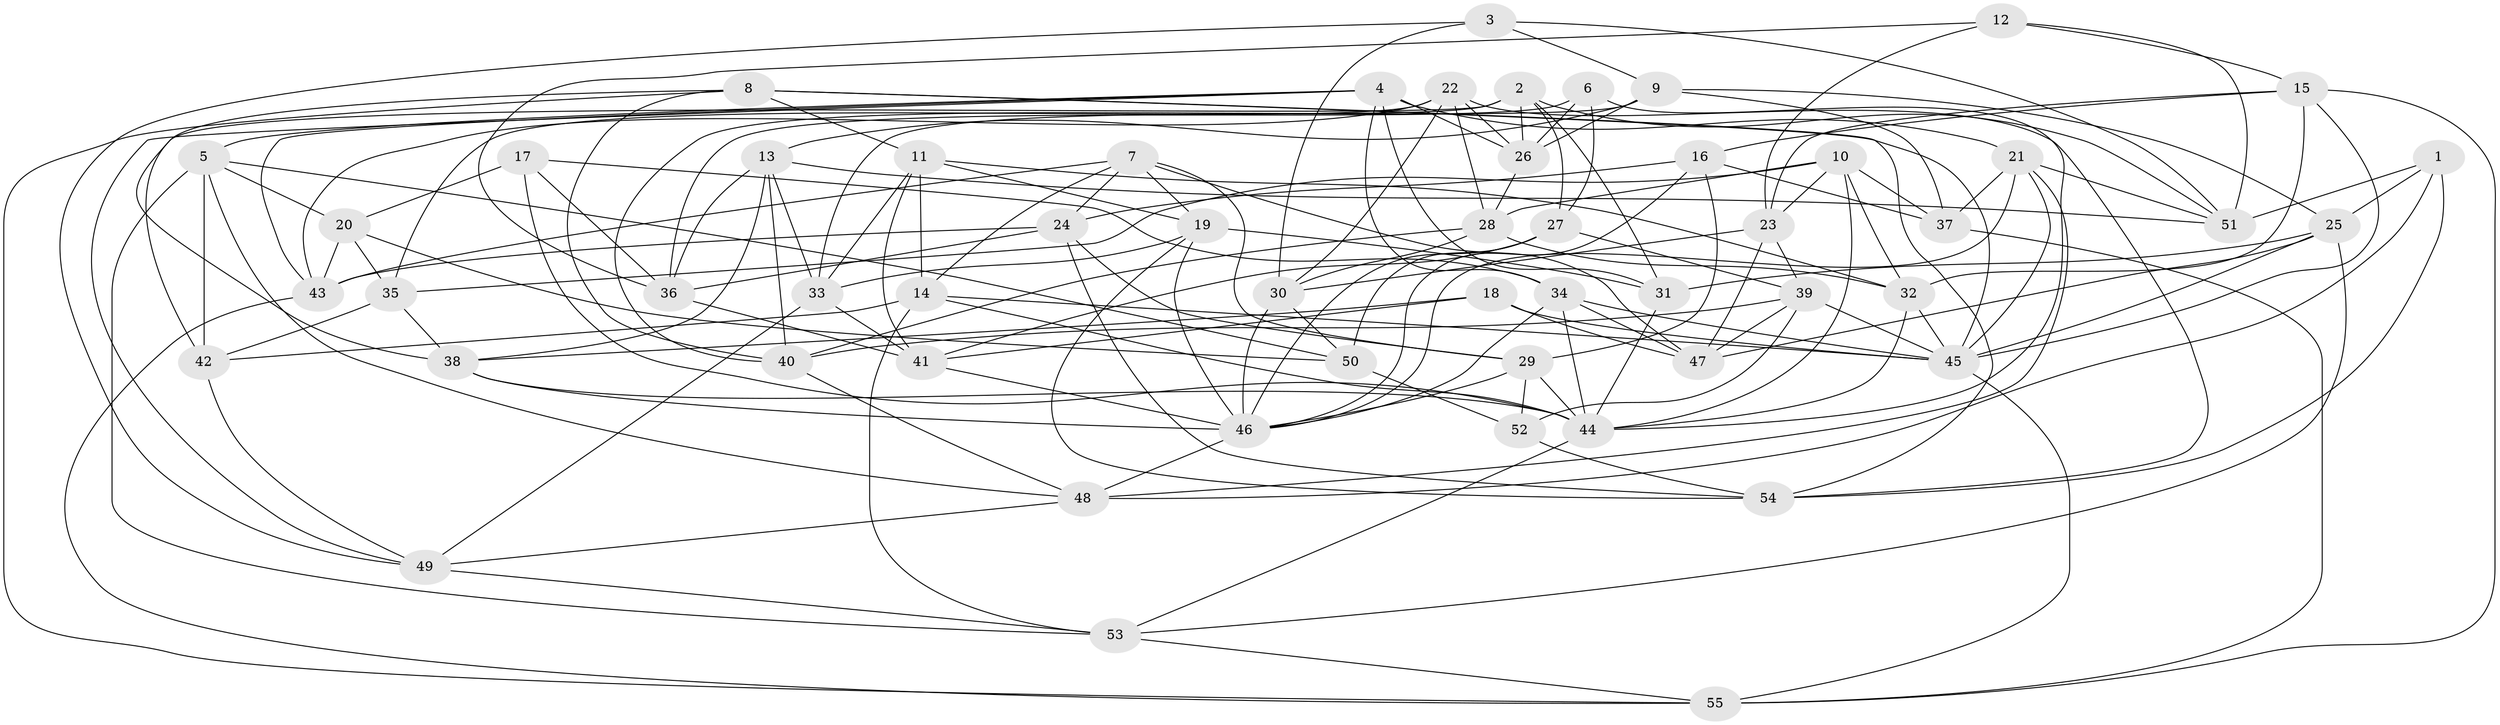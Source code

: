 // original degree distribution, {4: 1.0}
// Generated by graph-tools (version 1.1) at 2025/26/03/09/25 03:26:55]
// undirected, 55 vertices, 161 edges
graph export_dot {
graph [start="1"]
  node [color=gray90,style=filled];
  1;
  2;
  3;
  4;
  5;
  6;
  7;
  8;
  9;
  10;
  11;
  12;
  13;
  14;
  15;
  16;
  17;
  18;
  19;
  20;
  21;
  22;
  23;
  24;
  25;
  26;
  27;
  28;
  29;
  30;
  31;
  32;
  33;
  34;
  35;
  36;
  37;
  38;
  39;
  40;
  41;
  42;
  43;
  44;
  45;
  46;
  47;
  48;
  49;
  50;
  51;
  52;
  53;
  54;
  55;
  1 -- 25 [weight=1.0];
  1 -- 48 [weight=1.0];
  1 -- 51 [weight=1.0];
  1 -- 54 [weight=1.0];
  2 -- 26 [weight=1.0];
  2 -- 27 [weight=1.0];
  2 -- 31 [weight=1.0];
  2 -- 40 [weight=1.0];
  2 -- 42 [weight=1.0];
  2 -- 51 [weight=1.0];
  3 -- 9 [weight=1.0];
  3 -- 30 [weight=1.0];
  3 -- 49 [weight=1.0];
  3 -- 51 [weight=1.0];
  4 -- 5 [weight=1.0];
  4 -- 21 [weight=1.0];
  4 -- 26 [weight=1.0];
  4 -- 31 [weight=2.0];
  4 -- 34 [weight=1.0];
  4 -- 43 [weight=1.0];
  4 -- 49 [weight=1.0];
  5 -- 20 [weight=1.0];
  5 -- 42 [weight=1.0];
  5 -- 48 [weight=1.0];
  5 -- 50 [weight=1.0];
  5 -- 53 [weight=1.0];
  6 -- 26 [weight=1.0];
  6 -- 27 [weight=1.0];
  6 -- 36 [weight=1.0];
  6 -- 44 [weight=1.0];
  7 -- 14 [weight=1.0];
  7 -- 19 [weight=1.0];
  7 -- 24 [weight=1.0];
  7 -- 29 [weight=1.0];
  7 -- 43 [weight=1.0];
  7 -- 47 [weight=1.0];
  8 -- 11 [weight=1.0];
  8 -- 38 [weight=1.0];
  8 -- 40 [weight=1.0];
  8 -- 45 [weight=1.0];
  8 -- 54 [weight=1.0];
  8 -- 55 [weight=1.0];
  9 -- 13 [weight=1.0];
  9 -- 25 [weight=1.0];
  9 -- 26 [weight=1.0];
  9 -- 33 [weight=1.0];
  9 -- 37 [weight=1.0];
  10 -- 23 [weight=1.0];
  10 -- 28 [weight=1.0];
  10 -- 32 [weight=1.0];
  10 -- 35 [weight=1.0];
  10 -- 37 [weight=1.0];
  10 -- 44 [weight=1.0];
  11 -- 14 [weight=1.0];
  11 -- 19 [weight=1.0];
  11 -- 32 [weight=1.0];
  11 -- 33 [weight=1.0];
  11 -- 41 [weight=1.0];
  12 -- 15 [weight=1.0];
  12 -- 23 [weight=1.0];
  12 -- 36 [weight=1.0];
  12 -- 51 [weight=1.0];
  13 -- 33 [weight=1.0];
  13 -- 36 [weight=1.0];
  13 -- 38 [weight=1.0];
  13 -- 40 [weight=1.0];
  13 -- 51 [weight=1.0];
  14 -- 42 [weight=1.0];
  14 -- 44 [weight=1.0];
  14 -- 45 [weight=1.0];
  14 -- 53 [weight=1.0];
  15 -- 16 [weight=1.0];
  15 -- 23 [weight=1.0];
  15 -- 32 [weight=1.0];
  15 -- 45 [weight=1.0];
  15 -- 55 [weight=1.0];
  16 -- 24 [weight=1.0];
  16 -- 29 [weight=1.0];
  16 -- 37 [weight=2.0];
  16 -- 46 [weight=1.0];
  17 -- 20 [weight=1.0];
  17 -- 34 [weight=1.0];
  17 -- 36 [weight=1.0];
  17 -- 44 [weight=1.0];
  18 -- 38 [weight=1.0];
  18 -- 41 [weight=1.0];
  18 -- 45 [weight=1.0];
  18 -- 47 [weight=1.0];
  19 -- 31 [weight=1.0];
  19 -- 33 [weight=1.0];
  19 -- 46 [weight=1.0];
  19 -- 54 [weight=1.0];
  20 -- 35 [weight=1.0];
  20 -- 43 [weight=1.0];
  20 -- 50 [weight=2.0];
  21 -- 37 [weight=1.0];
  21 -- 45 [weight=1.0];
  21 -- 46 [weight=1.0];
  21 -- 48 [weight=1.0];
  21 -- 51 [weight=1.0];
  22 -- 26 [weight=1.0];
  22 -- 28 [weight=1.0];
  22 -- 30 [weight=1.0];
  22 -- 35 [weight=1.0];
  22 -- 43 [weight=1.0];
  22 -- 54 [weight=1.0];
  23 -- 30 [weight=1.0];
  23 -- 39 [weight=1.0];
  23 -- 47 [weight=1.0];
  24 -- 29 [weight=1.0];
  24 -- 36 [weight=1.0];
  24 -- 43 [weight=1.0];
  24 -- 54 [weight=1.0];
  25 -- 31 [weight=1.0];
  25 -- 45 [weight=1.0];
  25 -- 47 [weight=1.0];
  25 -- 53 [weight=1.0];
  26 -- 28 [weight=1.0];
  27 -- 39 [weight=1.0];
  27 -- 41 [weight=1.0];
  27 -- 46 [weight=1.0];
  27 -- 50 [weight=1.0];
  28 -- 30 [weight=1.0];
  28 -- 32 [weight=1.0];
  28 -- 40 [weight=1.0];
  29 -- 44 [weight=1.0];
  29 -- 46 [weight=1.0];
  29 -- 52 [weight=1.0];
  30 -- 46 [weight=1.0];
  30 -- 50 [weight=1.0];
  31 -- 44 [weight=1.0];
  32 -- 44 [weight=1.0];
  32 -- 45 [weight=1.0];
  33 -- 41 [weight=1.0];
  33 -- 49 [weight=1.0];
  34 -- 44 [weight=1.0];
  34 -- 45 [weight=1.0];
  34 -- 46 [weight=1.0];
  34 -- 47 [weight=1.0];
  35 -- 38 [weight=1.0];
  35 -- 42 [weight=2.0];
  36 -- 41 [weight=1.0];
  37 -- 55 [weight=1.0];
  38 -- 44 [weight=1.0];
  38 -- 46 [weight=1.0];
  39 -- 40 [weight=1.0];
  39 -- 45 [weight=1.0];
  39 -- 47 [weight=1.0];
  39 -- 52 [weight=1.0];
  40 -- 48 [weight=1.0];
  41 -- 46 [weight=1.0];
  42 -- 49 [weight=1.0];
  43 -- 55 [weight=1.0];
  44 -- 53 [weight=1.0];
  45 -- 55 [weight=1.0];
  46 -- 48 [weight=1.0];
  48 -- 49 [weight=1.0];
  49 -- 53 [weight=1.0];
  50 -- 52 [weight=1.0];
  52 -- 54 [weight=1.0];
  53 -- 55 [weight=1.0];
}
